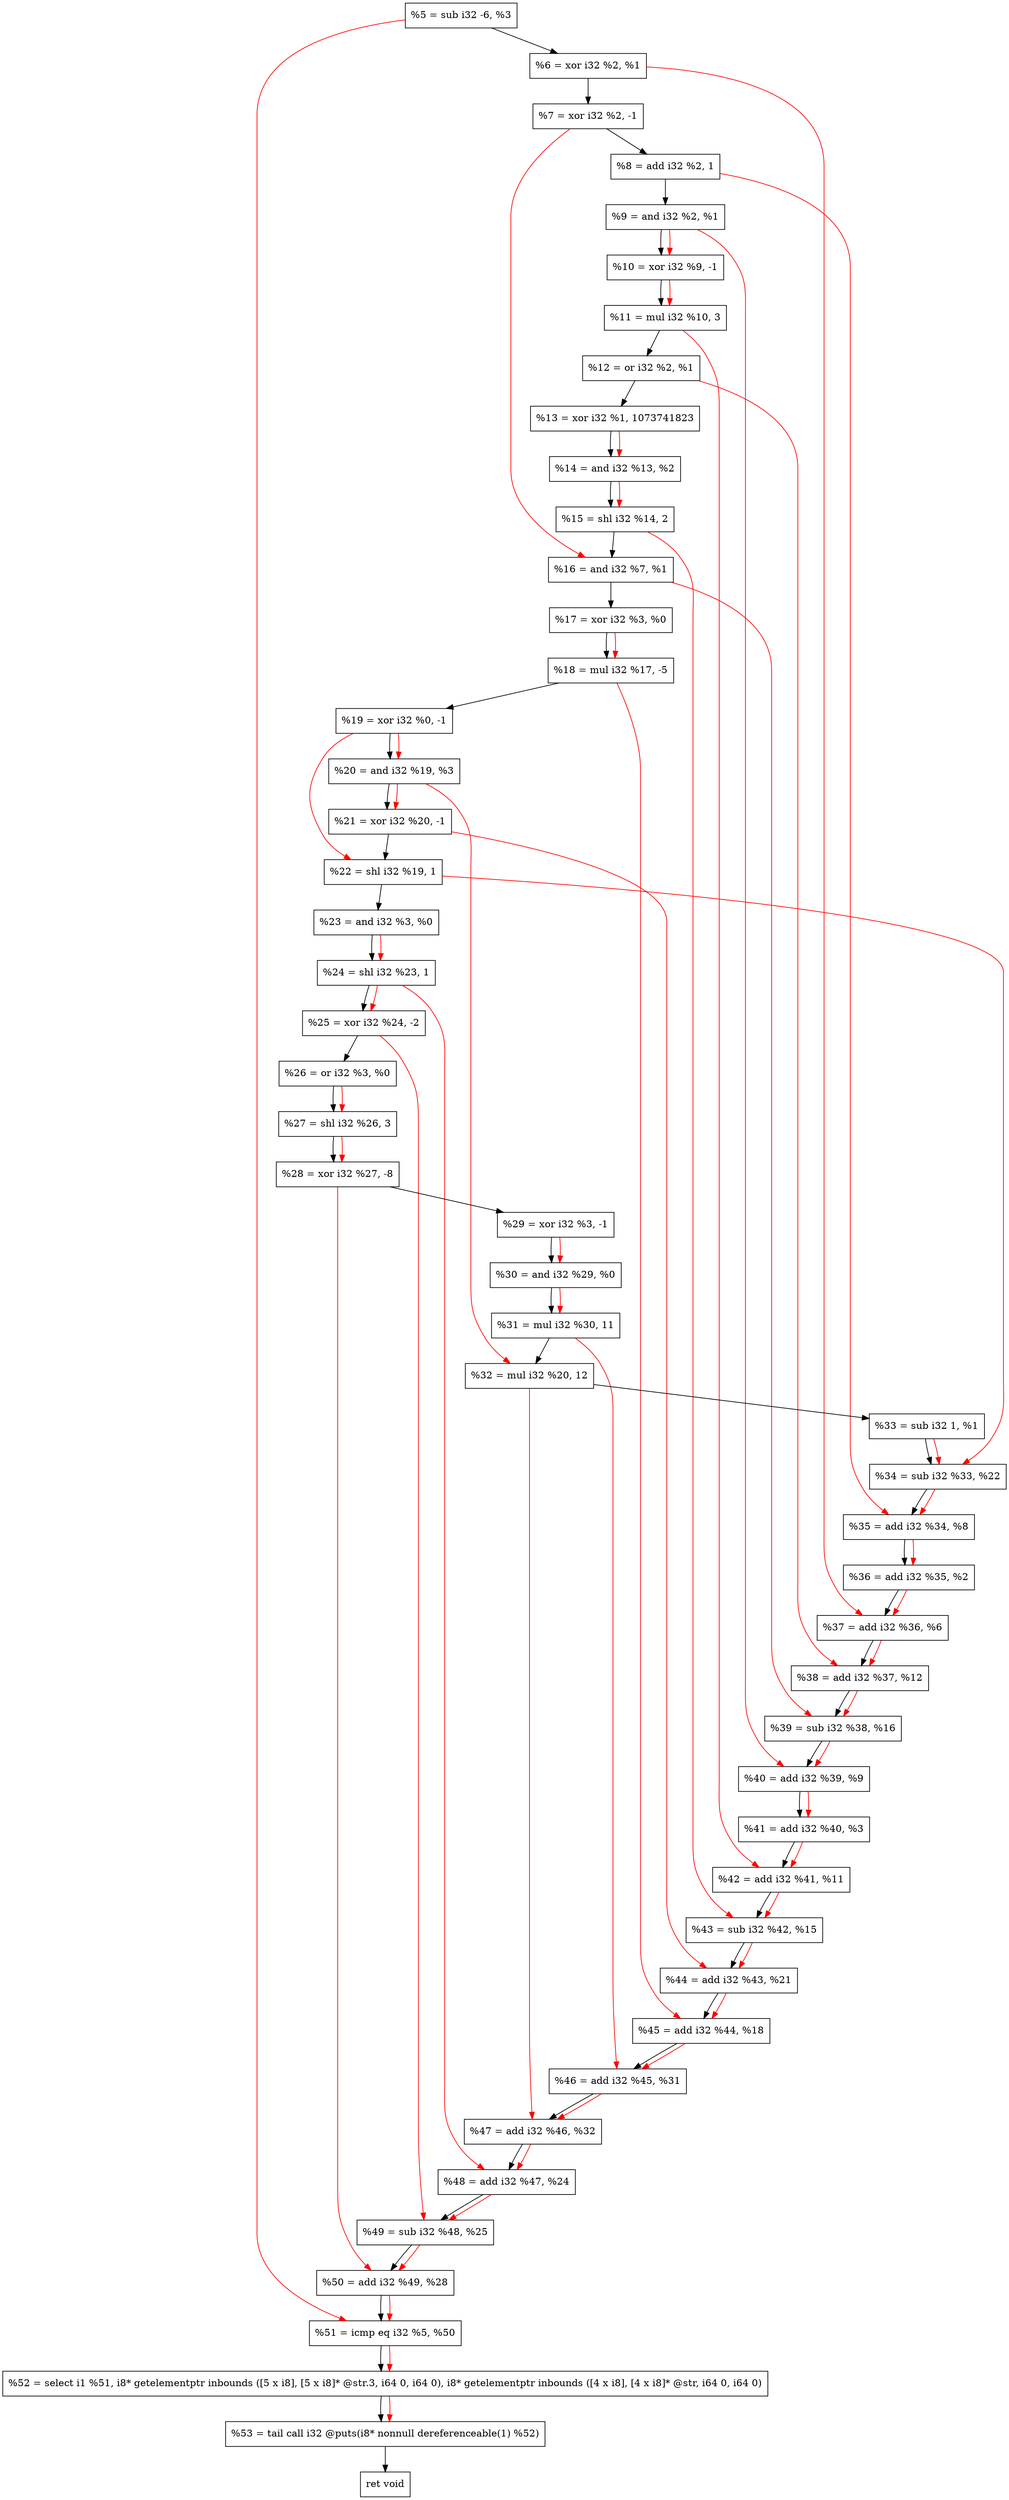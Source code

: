 digraph "DFG for'crackme' function" {
	Node0x9e8d50[shape=record, label="  %5 = sub i32 -6, %3"];
	Node0x9e8dc0[shape=record, label="  %6 = xor i32 %2, %1"];
	Node0x9e8e60[shape=record, label="  %7 = xor i32 %2, -1"];
	Node0x9e8f00[shape=record, label="  %8 = add i32 %2, 1"];
	Node0x9e8f70[shape=record, label="  %9 = and i32 %2, %1"];
	Node0x9e8fe0[shape=record, label="  %10 = xor i32 %9, -1"];
	Node0x9e9080[shape=record, label="  %11 = mul i32 %10, 3"];
	Node0x9e90f0[shape=record, label="  %12 = or i32 %2, %1"];
	Node0x9e9190[shape=record, label="  %13 = xor i32 %1, 1073741823"];
	Node0x9e9200[shape=record, label="  %14 = and i32 %13, %2"];
	Node0x9e92a0[shape=record, label="  %15 = shl i32 %14, 2"];
	Node0x9e9310[shape=record, label="  %16 = and i32 %7, %1"];
	Node0x9e9380[shape=record, label="  %17 = xor i32 %3, %0"];
	Node0x9e9420[shape=record, label="  %18 = mul i32 %17, -5"];
	Node0x9e9490[shape=record, label="  %19 = xor i32 %0, -1"];
	Node0x9e9500[shape=record, label="  %20 = and i32 %19, %3"];
	Node0x9e9570[shape=record, label="  %21 = xor i32 %20, -1"];
	Node0x9e95e0[shape=record, label="  %22 = shl i32 %19, 1"];
	Node0x9e9650[shape=record, label="  %23 = and i32 %3, %0"];
	Node0x9e96c0[shape=record, label="  %24 = shl i32 %23, 1"];
	Node0x9e9760[shape=record, label="  %25 = xor i32 %24, -2"];
	Node0x9e97d0[shape=record, label="  %26 = or i32 %3, %0"];
	Node0x9e9840[shape=record, label="  %27 = shl i32 %26, 3"];
	Node0x9e98e0[shape=record, label="  %28 = xor i32 %27, -8"];
	Node0x9e9950[shape=record, label="  %29 = xor i32 %3, -1"];
	Node0x9e99c0[shape=record, label="  %30 = and i32 %29, %0"];
	Node0x9e9a60[shape=record, label="  %31 = mul i32 %30, 11"];
	Node0x9e9b00[shape=record, label="  %32 = mul i32 %20, 12"];
	Node0x9e9d80[shape=record, label="  %33 = sub i32 1, %1"];
	Node0x9e9df0[shape=record, label="  %34 = sub i32 %33, %22"];
	Node0x9e9e60[shape=record, label="  %35 = add i32 %34, %8"];
	Node0x9e9ed0[shape=record, label="  %36 = add i32 %35, %2"];
	Node0x9e9f40[shape=record, label="  %37 = add i32 %36, %6"];
	Node0x9e9fb0[shape=record, label="  %38 = add i32 %37, %12"];
	Node0x9ea020[shape=record, label="  %39 = sub i32 %38, %16"];
	Node0x9ea090[shape=record, label="  %40 = add i32 %39, %9"];
	Node0x9ea100[shape=record, label="  %41 = add i32 %40, %3"];
	Node0x9ea170[shape=record, label="  %42 = add i32 %41, %11"];
	Node0x9ea1e0[shape=record, label="  %43 = sub i32 %42, %15"];
	Node0x9ea250[shape=record, label="  %44 = add i32 %43, %21"];
	Node0x9ea2c0[shape=record, label="  %45 = add i32 %44, %18"];
	Node0x9ea330[shape=record, label="  %46 = add i32 %45, %31"];
	Node0x9ea3a0[shape=record, label="  %47 = add i32 %46, %32"];
	Node0x9ea410[shape=record, label="  %48 = add i32 %47, %24"];
	Node0x9ea480[shape=record, label="  %49 = sub i32 %48, %25"];
	Node0x9ea4f0[shape=record, label="  %50 = add i32 %49, %28"];
	Node0x9ea560[shape=record, label="  %51 = icmp eq i32 %5, %50"];
	Node0x989268[shape=record, label="  %52 = select i1 %51, i8* getelementptr inbounds ([5 x i8], [5 x i8]* @str.3, i64 0, i64 0), i8* getelementptr inbounds ([4 x i8], [4 x i8]* @str, i64 0, i64 0)"];
	Node0x9eaa00[shape=record, label="  %53 = tail call i32 @puts(i8* nonnull dereferenceable(1) %52)"];
	Node0x9eaa50[shape=record, label="  ret void"];
	Node0x9e8d50 -> Node0x9e8dc0;
	Node0x9e8dc0 -> Node0x9e8e60;
	Node0x9e8e60 -> Node0x9e8f00;
	Node0x9e8f00 -> Node0x9e8f70;
	Node0x9e8f70 -> Node0x9e8fe0;
	Node0x9e8fe0 -> Node0x9e9080;
	Node0x9e9080 -> Node0x9e90f0;
	Node0x9e90f0 -> Node0x9e9190;
	Node0x9e9190 -> Node0x9e9200;
	Node0x9e9200 -> Node0x9e92a0;
	Node0x9e92a0 -> Node0x9e9310;
	Node0x9e9310 -> Node0x9e9380;
	Node0x9e9380 -> Node0x9e9420;
	Node0x9e9420 -> Node0x9e9490;
	Node0x9e9490 -> Node0x9e9500;
	Node0x9e9500 -> Node0x9e9570;
	Node0x9e9570 -> Node0x9e95e0;
	Node0x9e95e0 -> Node0x9e9650;
	Node0x9e9650 -> Node0x9e96c0;
	Node0x9e96c0 -> Node0x9e9760;
	Node0x9e9760 -> Node0x9e97d0;
	Node0x9e97d0 -> Node0x9e9840;
	Node0x9e9840 -> Node0x9e98e0;
	Node0x9e98e0 -> Node0x9e9950;
	Node0x9e9950 -> Node0x9e99c0;
	Node0x9e99c0 -> Node0x9e9a60;
	Node0x9e9a60 -> Node0x9e9b00;
	Node0x9e9b00 -> Node0x9e9d80;
	Node0x9e9d80 -> Node0x9e9df0;
	Node0x9e9df0 -> Node0x9e9e60;
	Node0x9e9e60 -> Node0x9e9ed0;
	Node0x9e9ed0 -> Node0x9e9f40;
	Node0x9e9f40 -> Node0x9e9fb0;
	Node0x9e9fb0 -> Node0x9ea020;
	Node0x9ea020 -> Node0x9ea090;
	Node0x9ea090 -> Node0x9ea100;
	Node0x9ea100 -> Node0x9ea170;
	Node0x9ea170 -> Node0x9ea1e0;
	Node0x9ea1e0 -> Node0x9ea250;
	Node0x9ea250 -> Node0x9ea2c0;
	Node0x9ea2c0 -> Node0x9ea330;
	Node0x9ea330 -> Node0x9ea3a0;
	Node0x9ea3a0 -> Node0x9ea410;
	Node0x9ea410 -> Node0x9ea480;
	Node0x9ea480 -> Node0x9ea4f0;
	Node0x9ea4f0 -> Node0x9ea560;
	Node0x9ea560 -> Node0x989268;
	Node0x989268 -> Node0x9eaa00;
	Node0x9eaa00 -> Node0x9eaa50;
edge [color=red]
	Node0x9e8f70 -> Node0x9e8fe0;
	Node0x9e8fe0 -> Node0x9e9080;
	Node0x9e9190 -> Node0x9e9200;
	Node0x9e9200 -> Node0x9e92a0;
	Node0x9e8e60 -> Node0x9e9310;
	Node0x9e9380 -> Node0x9e9420;
	Node0x9e9490 -> Node0x9e9500;
	Node0x9e9500 -> Node0x9e9570;
	Node0x9e9490 -> Node0x9e95e0;
	Node0x9e9650 -> Node0x9e96c0;
	Node0x9e96c0 -> Node0x9e9760;
	Node0x9e97d0 -> Node0x9e9840;
	Node0x9e9840 -> Node0x9e98e0;
	Node0x9e9950 -> Node0x9e99c0;
	Node0x9e99c0 -> Node0x9e9a60;
	Node0x9e9500 -> Node0x9e9b00;
	Node0x9e9d80 -> Node0x9e9df0;
	Node0x9e95e0 -> Node0x9e9df0;
	Node0x9e9df0 -> Node0x9e9e60;
	Node0x9e8f00 -> Node0x9e9e60;
	Node0x9e9e60 -> Node0x9e9ed0;
	Node0x9e9ed0 -> Node0x9e9f40;
	Node0x9e8dc0 -> Node0x9e9f40;
	Node0x9e9f40 -> Node0x9e9fb0;
	Node0x9e90f0 -> Node0x9e9fb0;
	Node0x9e9fb0 -> Node0x9ea020;
	Node0x9e9310 -> Node0x9ea020;
	Node0x9ea020 -> Node0x9ea090;
	Node0x9e8f70 -> Node0x9ea090;
	Node0x9ea090 -> Node0x9ea100;
	Node0x9ea100 -> Node0x9ea170;
	Node0x9e9080 -> Node0x9ea170;
	Node0x9ea170 -> Node0x9ea1e0;
	Node0x9e92a0 -> Node0x9ea1e0;
	Node0x9ea1e0 -> Node0x9ea250;
	Node0x9e9570 -> Node0x9ea250;
	Node0x9ea250 -> Node0x9ea2c0;
	Node0x9e9420 -> Node0x9ea2c0;
	Node0x9ea2c0 -> Node0x9ea330;
	Node0x9e9a60 -> Node0x9ea330;
	Node0x9ea330 -> Node0x9ea3a0;
	Node0x9e9b00 -> Node0x9ea3a0;
	Node0x9ea3a0 -> Node0x9ea410;
	Node0x9e96c0 -> Node0x9ea410;
	Node0x9ea410 -> Node0x9ea480;
	Node0x9e9760 -> Node0x9ea480;
	Node0x9ea480 -> Node0x9ea4f0;
	Node0x9e98e0 -> Node0x9ea4f0;
	Node0x9e8d50 -> Node0x9ea560;
	Node0x9ea4f0 -> Node0x9ea560;
	Node0x9ea560 -> Node0x989268;
	Node0x989268 -> Node0x9eaa00;
}

